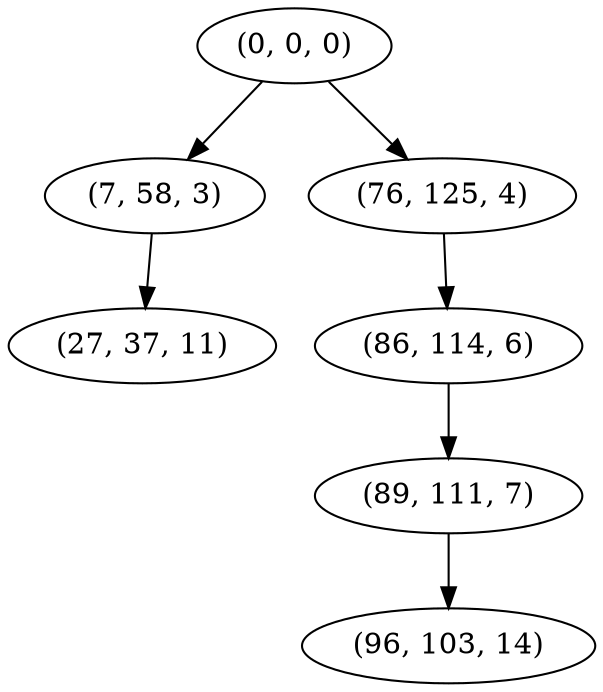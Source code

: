 digraph tree {
    "(0, 0, 0)";
    "(7, 58, 3)";
    "(27, 37, 11)";
    "(76, 125, 4)";
    "(86, 114, 6)";
    "(89, 111, 7)";
    "(96, 103, 14)";
    "(0, 0, 0)" -> "(7, 58, 3)";
    "(0, 0, 0)" -> "(76, 125, 4)";
    "(7, 58, 3)" -> "(27, 37, 11)";
    "(76, 125, 4)" -> "(86, 114, 6)";
    "(86, 114, 6)" -> "(89, 111, 7)";
    "(89, 111, 7)" -> "(96, 103, 14)";
}
